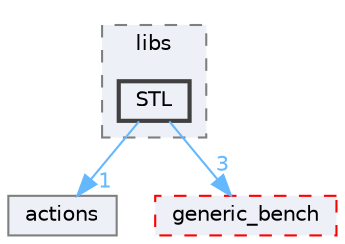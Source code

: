 digraph "external/taskflow/3rd-party/eigen-3.3.7/bench/btl/libs/STL"
{
 // LATEX_PDF_SIZE
  bgcolor="transparent";
  edge [fontname=Helvetica,fontsize=10,labelfontname=Helvetica,labelfontsize=10];
  node [fontname=Helvetica,fontsize=10,shape=box,height=0.2,width=0.4];
  compound=true
  subgraph clusterdir_363e6e8488608242c914f85677b37f06 {
    graph [ bgcolor="#edf0f7", pencolor="grey50", label="libs", fontname=Helvetica,fontsize=10 style="filled,dashed", URL="dir_363e6e8488608242c914f85677b37f06.html",tooltip=""]
  dir_b0785464d452b27952fc61e6e45714c1 [label="STL", fillcolor="#edf0f7", color="grey25", style="filled,bold", URL="dir_b0785464d452b27952fc61e6e45714c1.html",tooltip=""];
  }
  dir_62e7ada8e036e3e9b12b4354b79081d2 [label="actions", fillcolor="#edf0f7", color="grey50", style="filled", URL="dir_62e7ada8e036e3e9b12b4354b79081d2.html",tooltip=""];
  dir_67b07a53b6f43e6e09846caa95aa8959 [label="generic_bench", fillcolor="#edf0f7", color="red", style="filled,dashed", URL="dir_67b07a53b6f43e6e09846caa95aa8959.html",tooltip=""];
  dir_b0785464d452b27952fc61e6e45714c1->dir_62e7ada8e036e3e9b12b4354b79081d2 [headlabel="1", labeldistance=1.5 headhref="dir_000791_000016.html" href="dir_000791_000016.html" color="steelblue1" fontcolor="steelblue1"];
  dir_b0785464d452b27952fc61e6e45714c1->dir_67b07a53b6f43e6e09846caa95aa8959 [headlabel="3", labeldistance=1.5 headhref="dir_000791_000347.html" href="dir_000791_000347.html" color="steelblue1" fontcolor="steelblue1"];
}

